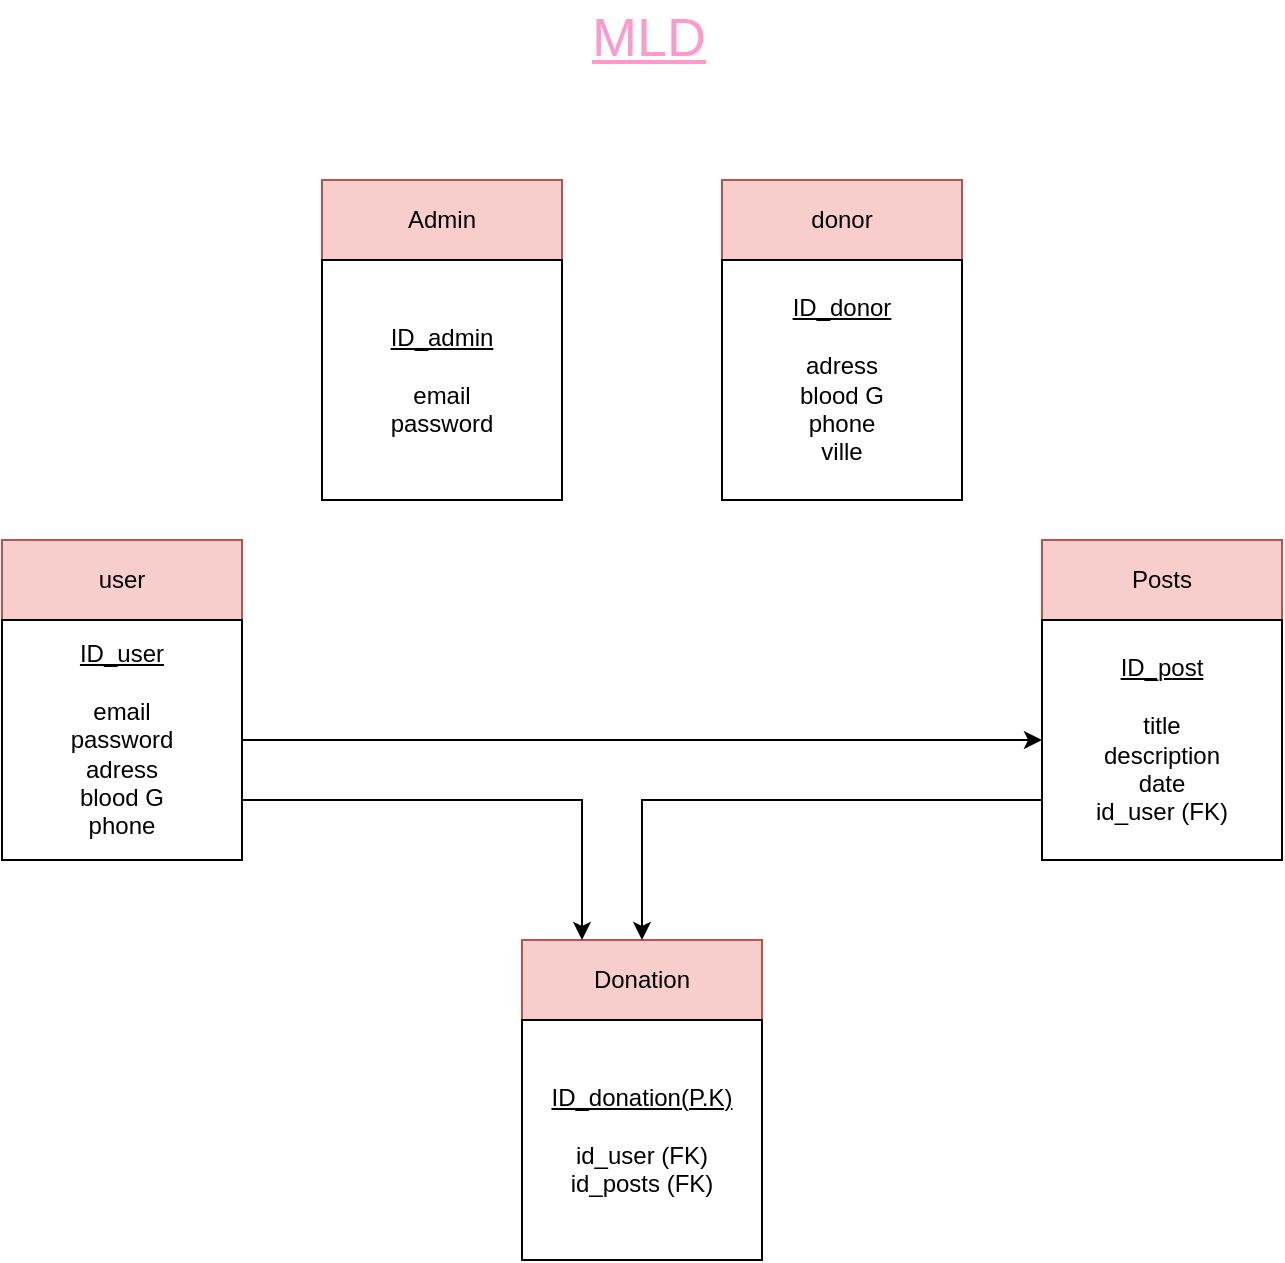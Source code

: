 <mxfile version="12.2.4" pages="1"><diagram id="8391E0PZlWoce5S0SiFV" name="Page-1"><mxGraphModel dx="1952" dy="1098" grid="1" gridSize="10" guides="1" tooltips="1" connect="1" arrows="1" fold="1" page="1" pageScale="1" pageWidth="827" pageHeight="1169" math="0" shadow="0"><root><mxCell id="0"/><mxCell id="1" parent="0"/><mxCell id="4" value="" style="group" parent="1" vertex="1" connectable="0"><mxGeometry x="120" y="280" width="120" height="160" as="geometry"/></mxCell><mxCell id="2" value="user" style="rounded=0;whiteSpace=wrap;html=1;fillColor=#f8cecc;strokeColor=#b85450;" parent="4" vertex="1"><mxGeometry width="120" height="40" as="geometry"/></mxCell><mxCell id="3" value="&lt;u&gt;ID_user&lt;br&gt;&lt;br&gt;&lt;/u&gt;email&lt;br&gt;password&lt;br&gt;adress&lt;br&gt;blood G&lt;br&gt;phone" style="rounded=0;whiteSpace=wrap;html=1;" parent="4" vertex="1"><mxGeometry y="40" width="120" height="120" as="geometry"/></mxCell><mxCell id="5" value="" style="group;fillColor=#f8cecc;strokeColor=#b85450;" parent="1" vertex="1" connectable="0"><mxGeometry x="640" y="280" width="120" height="160" as="geometry"/></mxCell><mxCell id="6" value="Posts" style="rounded=0;whiteSpace=wrap;html=1;fillColor=#f8cecc;strokeColor=#b85450;" parent="5" vertex="1"><mxGeometry width="120" height="40" as="geometry"/></mxCell><mxCell id="7" value="&lt;u&gt;ID_post&lt;br&gt;&lt;/u&gt;&lt;br&gt;title&lt;br&gt;description&lt;br&gt;date&lt;br&gt;id_user (FK)" style="rounded=0;whiteSpace=wrap;html=1;" parent="5" vertex="1"><mxGeometry y="40" width="120" height="120" as="geometry"/></mxCell><mxCell id="26" value="&lt;font style=&quot;font-size: 27px&quot; color=&quot;#ff99cc&quot;&gt;&lt;u&gt;MLD&lt;/u&gt;&lt;/font&gt;" style="text;html=1;resizable=0;points=[];autosize=1;align=left;verticalAlign=top;spacingTop=-4;strokeWidth=19;" parent="1" vertex="1"><mxGeometry x="413" y="10" width="70" height="20" as="geometry"/></mxCell><mxCell id="30" value="" style="group" parent="1" vertex="1" connectable="0"><mxGeometry x="380" y="480" width="120" height="160" as="geometry"/></mxCell><mxCell id="31" value="Donation" style="rounded=0;whiteSpace=wrap;html=1;fillColor=#f8cecc;strokeColor=#b85450;" parent="30" vertex="1"><mxGeometry width="120" height="40" as="geometry"/></mxCell><mxCell id="32" value="&lt;u&gt;ID_donation(P.K)&lt;br&gt;&lt;/u&gt;&lt;br&gt;id_user (FK)&lt;br&gt;id_posts (FK)" style="rounded=0;whiteSpace=wrap;html=1;" parent="30" vertex="1"><mxGeometry y="40" width="120" height="120" as="geometry"/></mxCell><mxCell id="35" value="" style="group" vertex="1" connectable="0" parent="1"><mxGeometry x="480" y="100" width="120" height="160" as="geometry"/></mxCell><mxCell id="36" value="donor" style="rounded=0;whiteSpace=wrap;html=1;fillColor=#f8cecc;strokeColor=#b85450;" vertex="1" parent="35"><mxGeometry width="120" height="40" as="geometry"/></mxCell><mxCell id="37" value="&lt;u&gt;ID_donor&lt;br&gt;&lt;/u&gt;&lt;br&gt;adress&lt;br&gt;blood G&lt;br&gt;phone&lt;br&gt;ville" style="rounded=0;whiteSpace=wrap;html=1;" vertex="1" parent="35"><mxGeometry y="40" width="120" height="120" as="geometry"/></mxCell><mxCell id="39" style="edgeStyle=orthogonalEdgeStyle;rounded=0;orthogonalLoop=1;jettySize=auto;html=1;exitX=1;exitY=0.5;exitDx=0;exitDy=0;entryX=0;entryY=0.5;entryDx=0;entryDy=0;" edge="1" parent="1" source="3" target="7"><mxGeometry relative="1" as="geometry"/></mxCell><mxCell id="40" style="edgeStyle=orthogonalEdgeStyle;rounded=0;orthogonalLoop=1;jettySize=auto;html=1;exitX=0;exitY=0.75;exitDx=0;exitDy=0;" edge="1" parent="1" source="7" target="31"><mxGeometry relative="1" as="geometry"/></mxCell><mxCell id="42" style="edgeStyle=orthogonalEdgeStyle;rounded=0;orthogonalLoop=1;jettySize=auto;html=1;exitX=1;exitY=0.75;exitDx=0;exitDy=0;entryX=0.25;entryY=0;entryDx=0;entryDy=0;" edge="1" parent="1" source="3" target="31"><mxGeometry relative="1" as="geometry"/></mxCell><mxCell id="43" value="" style="group" vertex="1" connectable="0" parent="1"><mxGeometry x="280" y="100" width="120" height="160" as="geometry"/></mxCell><mxCell id="44" value="Admin" style="rounded=0;whiteSpace=wrap;html=1;fillColor=#f8cecc;strokeColor=#b85450;" vertex="1" parent="43"><mxGeometry width="120" height="40" as="geometry"/></mxCell><mxCell id="45" value="&lt;u&gt;ID_admin&lt;br&gt;&lt;br&gt;&lt;/u&gt;email&lt;br&gt;password" style="rounded=0;whiteSpace=wrap;html=1;" vertex="1" parent="43"><mxGeometry y="40" width="120" height="120" as="geometry"/></mxCell></root></mxGraphModel></diagram></mxfile>